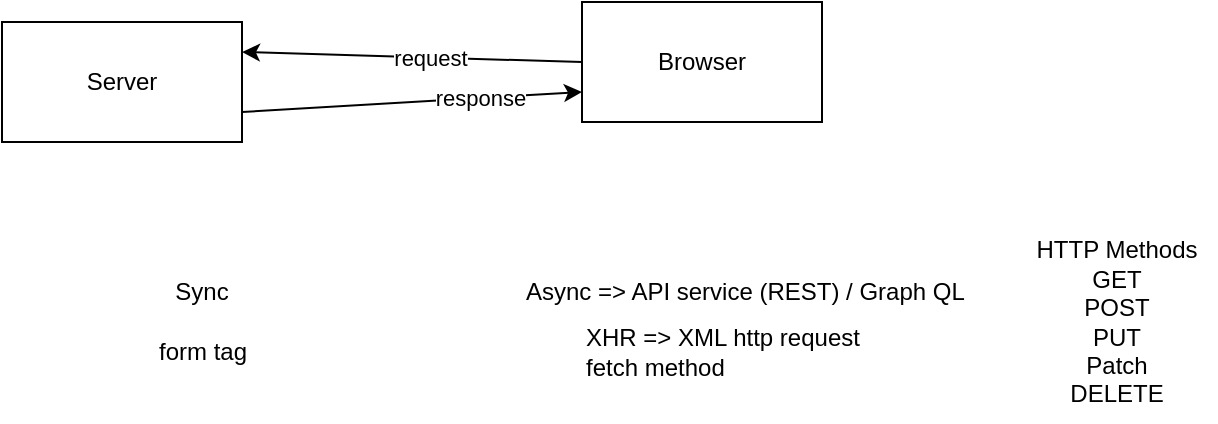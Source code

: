 <mxfile>
    <diagram id="U6shC5lGRxtsaK6DtGGm" name="Page-1">
        <mxGraphModel dx="666" dy="272" grid="1" gridSize="10" guides="1" tooltips="1" connect="1" arrows="1" fold="1" page="1" pageScale="1" pageWidth="827" pageHeight="1169" math="0" shadow="0">
            <root>
                <mxCell id="0"/>
                <mxCell id="1" parent="0"/>
                <mxCell id="6" style="edgeStyle=none;html=1;exitX=1;exitY=0.75;exitDx=0;exitDy=0;entryX=0;entryY=0.75;entryDx=0;entryDy=0;" edge="1" parent="1" source="2" target="3">
                    <mxGeometry relative="1" as="geometry"/>
                </mxCell>
                <mxCell id="7" value="response" style="edgeLabel;html=1;align=center;verticalAlign=middle;resizable=0;points=[];" vertex="1" connectable="0" parent="6">
                    <mxGeometry x="0.39" relative="1" as="geometry">
                        <mxPoint as="offset"/>
                    </mxGeometry>
                </mxCell>
                <mxCell id="2" value="Server" style="whiteSpace=wrap;html=1;" vertex="1" parent="1">
                    <mxGeometry x="220" y="170" width="120" height="60" as="geometry"/>
                </mxCell>
                <mxCell id="4" style="edgeStyle=none;html=1;exitX=0;exitY=0.5;exitDx=0;exitDy=0;entryX=1;entryY=0.25;entryDx=0;entryDy=0;" edge="1" parent="1" source="3" target="2">
                    <mxGeometry relative="1" as="geometry"/>
                </mxCell>
                <mxCell id="5" value="request" style="edgeLabel;html=1;align=center;verticalAlign=middle;resizable=0;points=[];" vertex="1" connectable="0" parent="4">
                    <mxGeometry x="-0.105" relative="1" as="geometry">
                        <mxPoint as="offset"/>
                    </mxGeometry>
                </mxCell>
                <mxCell id="3" value="Browser" style="whiteSpace=wrap;html=1;" vertex="1" parent="1">
                    <mxGeometry x="510" y="160" width="120" height="60" as="geometry"/>
                </mxCell>
                <mxCell id="8" value="Sync" style="text;strokeColor=none;align=center;fillColor=none;html=1;verticalAlign=middle;whiteSpace=wrap;rounded=0;" vertex="1" parent="1">
                    <mxGeometry x="290" y="290" width="60" height="30" as="geometry"/>
                </mxCell>
                <mxCell id="9" value="Async =&amp;gt; API service (REST) / Graph QL" style="text;strokeColor=none;align=left;fillColor=none;html=1;verticalAlign=middle;whiteSpace=wrap;rounded=0;" vertex="1" parent="1">
                    <mxGeometry x="480" y="290" width="240" height="30" as="geometry"/>
                </mxCell>
                <mxCell id="10" value="form tag" style="text;html=1;align=center;verticalAlign=middle;resizable=0;points=[];autosize=1;strokeColor=none;fillColor=none;" vertex="1" parent="1">
                    <mxGeometry x="285" y="320" width="70" height="30" as="geometry"/>
                </mxCell>
                <mxCell id="11" value="XHR =&amp;gt; XML http request&lt;br&gt;fetch method" style="text;strokeColor=none;align=left;fillColor=none;html=1;verticalAlign=middle;whiteSpace=wrap;rounded=0;" vertex="1" parent="1">
                    <mxGeometry x="510" y="320" width="140" height="30" as="geometry"/>
                </mxCell>
                <mxCell id="12" value="HTTP Methods&lt;div&gt;GET&lt;/div&gt;&lt;div&gt;POST&lt;/div&gt;&lt;div&gt;PUT&lt;/div&gt;&lt;div&gt;Patch&lt;/div&gt;&lt;div&gt;DELETE&lt;/div&gt;" style="text;html=1;align=center;verticalAlign=middle;resizable=0;points=[];autosize=1;strokeColor=none;fillColor=none;" vertex="1" parent="1">
                    <mxGeometry x="727" y="270" width="100" height="100" as="geometry"/>
                </mxCell>
            </root>
        </mxGraphModel>
    </diagram>
</mxfile>